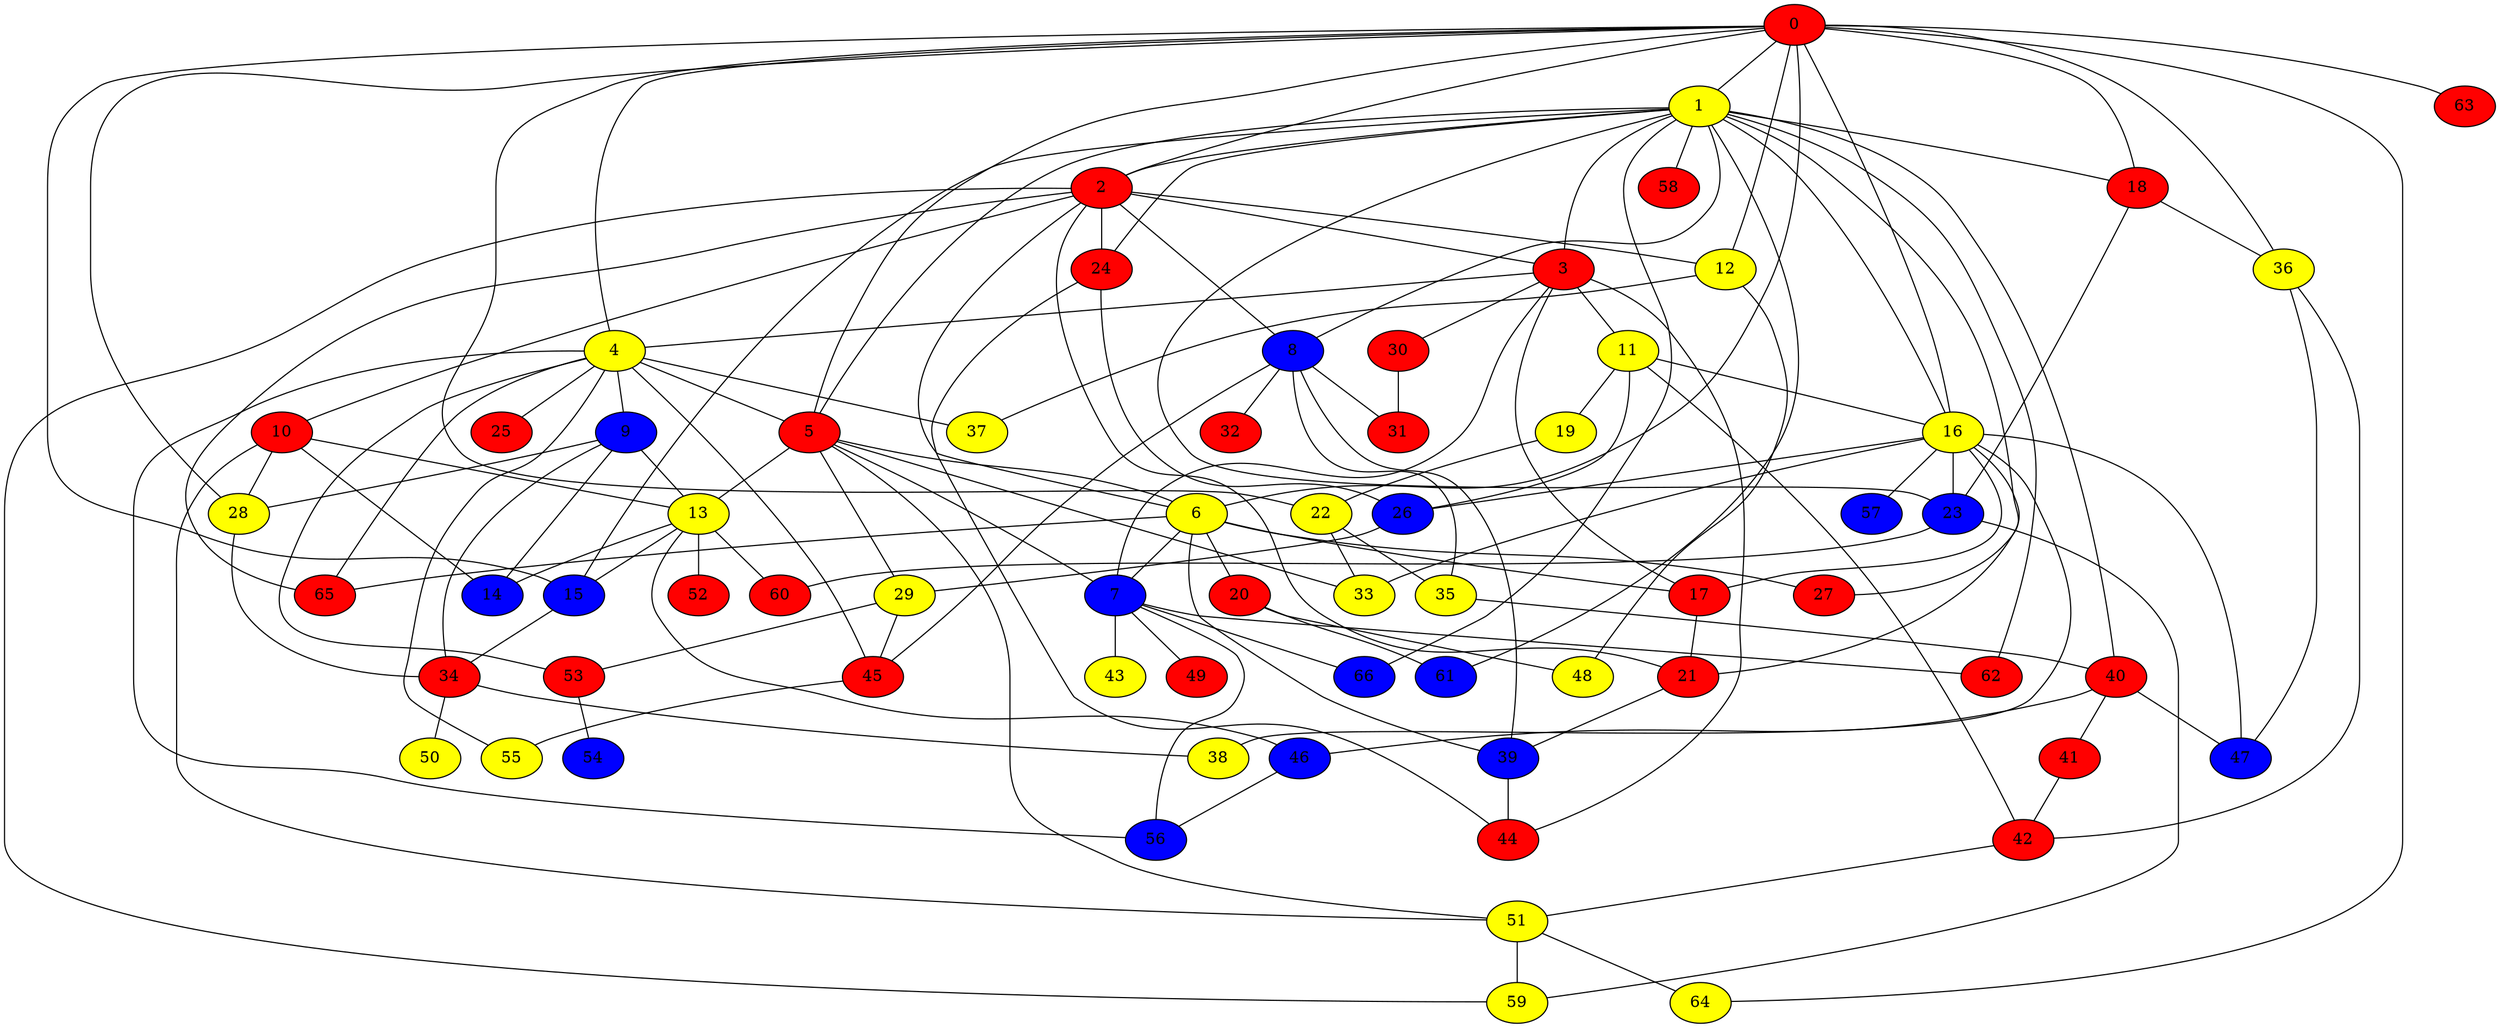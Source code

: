 graph {
0 [style = filled fillcolor = red];
1 [style = filled fillcolor = yellow];
2 [style = filled fillcolor = red];
3 [style = filled fillcolor = red];
4 [style = filled fillcolor = yellow];
5 [style = filled fillcolor = red];
6 [style = filled fillcolor = yellow];
7 [style = filled fillcolor = blue];
8 [style = filled fillcolor = blue];
9 [style = filled fillcolor = blue];
10 [style = filled fillcolor = red];
11 [style = filled fillcolor = yellow];
12 [style = filled fillcolor = yellow];
13 [style = filled fillcolor = yellow];
14 [style = filled fillcolor = blue];
15 [style = filled fillcolor = blue];
16 [style = filled fillcolor = yellow];
17 [style = filled fillcolor = red];
18 [style = filled fillcolor = red];
19 [style = filled fillcolor = yellow];
20 [style = filled fillcolor = red];
21 [style = filled fillcolor = red];
22 [style = filled fillcolor = yellow];
23 [style = filled fillcolor = blue];
24 [style = filled fillcolor = red];
25 [style = filled fillcolor = red];
26 [style = filled fillcolor = blue];
27 [style = filled fillcolor = red];
28 [style = filled fillcolor = yellow];
29 [style = filled fillcolor = yellow];
30 [style = filled fillcolor = red];
31 [style = filled fillcolor = red];
32 [style = filled fillcolor = red];
33 [style = filled fillcolor = yellow];
34 [style = filled fillcolor = red];
35 [style = filled fillcolor = yellow];
36 [style = filled fillcolor = yellow];
37 [style = filled fillcolor = yellow];
38 [style = filled fillcolor = yellow];
39 [style = filled fillcolor = blue];
40 [style = filled fillcolor = red];
41 [style = filled fillcolor = red];
42 [style = filled fillcolor = red];
43 [style = filled fillcolor = yellow];
44 [style = filled fillcolor = red];
45 [style = filled fillcolor = red];
46 [style = filled fillcolor = blue];
47 [style = filled fillcolor = blue];
48 [style = filled fillcolor = yellow];
49 [style = filled fillcolor = red];
50 [style = filled fillcolor = yellow];
51 [style = filled fillcolor = yellow];
52 [style = filled fillcolor = red];
53 [style = filled fillcolor = red];
54 [style = filled fillcolor = blue];
55 [style = filled fillcolor = yellow];
56 [style = filled fillcolor = blue];
57 [style = filled fillcolor = blue];
58 [style = filled fillcolor = red];
59 [style = filled fillcolor = yellow];
60 [style = filled fillcolor = red];
61 [style = filled fillcolor = blue];
62 [style = filled fillcolor = red];
63 [style = filled fillcolor = red];
64 [style = filled fillcolor = yellow];
65 [style = filled fillcolor = red];
66 [style = filled fillcolor = blue];
0 -- 2;
0 -- 1;
0 -- 4;
0 -- 5;
0 -- 6;
0 -- 12;
0 -- 15;
0 -- 16;
0 -- 18;
0 -- 22;
0 -- 28;
0 -- 36;
0 -- 63;
0 -- 64;
1 -- 2;
1 -- 3;
1 -- 5;
1 -- 8;
1 -- 15;
1 -- 16;
1 -- 18;
1 -- 23;
1 -- 24;
1 -- 27;
1 -- 40;
1 -- 58;
1 -- 61;
1 -- 62;
1 -- 66;
2 -- 3;
2 -- 6;
2 -- 8;
2 -- 10;
2 -- 12;
2 -- 21;
2 -- 24;
2 -- 59;
2 -- 65;
3 -- 4;
3 -- 7;
3 -- 11;
3 -- 17;
3 -- 30;
3 -- 44;
4 -- 5;
4 -- 9;
4 -- 25;
4 -- 37;
4 -- 45;
4 -- 53;
4 -- 55;
4 -- 56;
4 -- 65;
5 -- 6;
5 -- 7;
5 -- 13;
5 -- 29;
5 -- 33;
5 -- 51;
6 -- 7;
6 -- 17;
6 -- 20;
6 -- 27;
6 -- 39;
6 -- 65;
7 -- 43;
7 -- 49;
7 -- 56;
7 -- 62;
7 -- 66;
8 -- 31;
8 -- 32;
8 -- 35;
8 -- 39;
8 -- 45;
9 -- 13;
9 -- 14;
9 -- 28;
9 -- 34;
10 -- 13;
10 -- 14;
10 -- 28;
10 -- 51;
11 -- 16;
11 -- 19;
11 -- 26;
11 -- 42;
12 -- 37;
12 -- 48;
13 -- 14;
13 -- 15;
13 -- 46;
13 -- 52;
13 -- 60;
15 -- 34;
16 -- 17;
16 -- 21;
16 -- 23;
16 -- 26;
16 -- 33;
16 -- 38;
16 -- 47;
16 -- 57;
17 -- 21;
18 -- 23;
18 -- 36;
19 -- 22;
20 -- 48;
20 -- 61;
21 -- 39;
22 -- 33;
22 -- 35;
23 -- 59;
23 -- 60;
24 -- 26;
24 -- 44;
26 -- 29;
28 -- 34;
29 -- 45;
29 -- 53;
30 -- 31;
34 -- 38;
34 -- 50;
35 -- 40;
36 -- 42;
36 -- 47;
39 -- 44;
40 -- 41;
40 -- 46;
40 -- 47;
41 -- 42;
42 -- 51;
45 -- 55;
46 -- 56;
51 -- 59;
51 -- 64;
53 -- 54;
}
